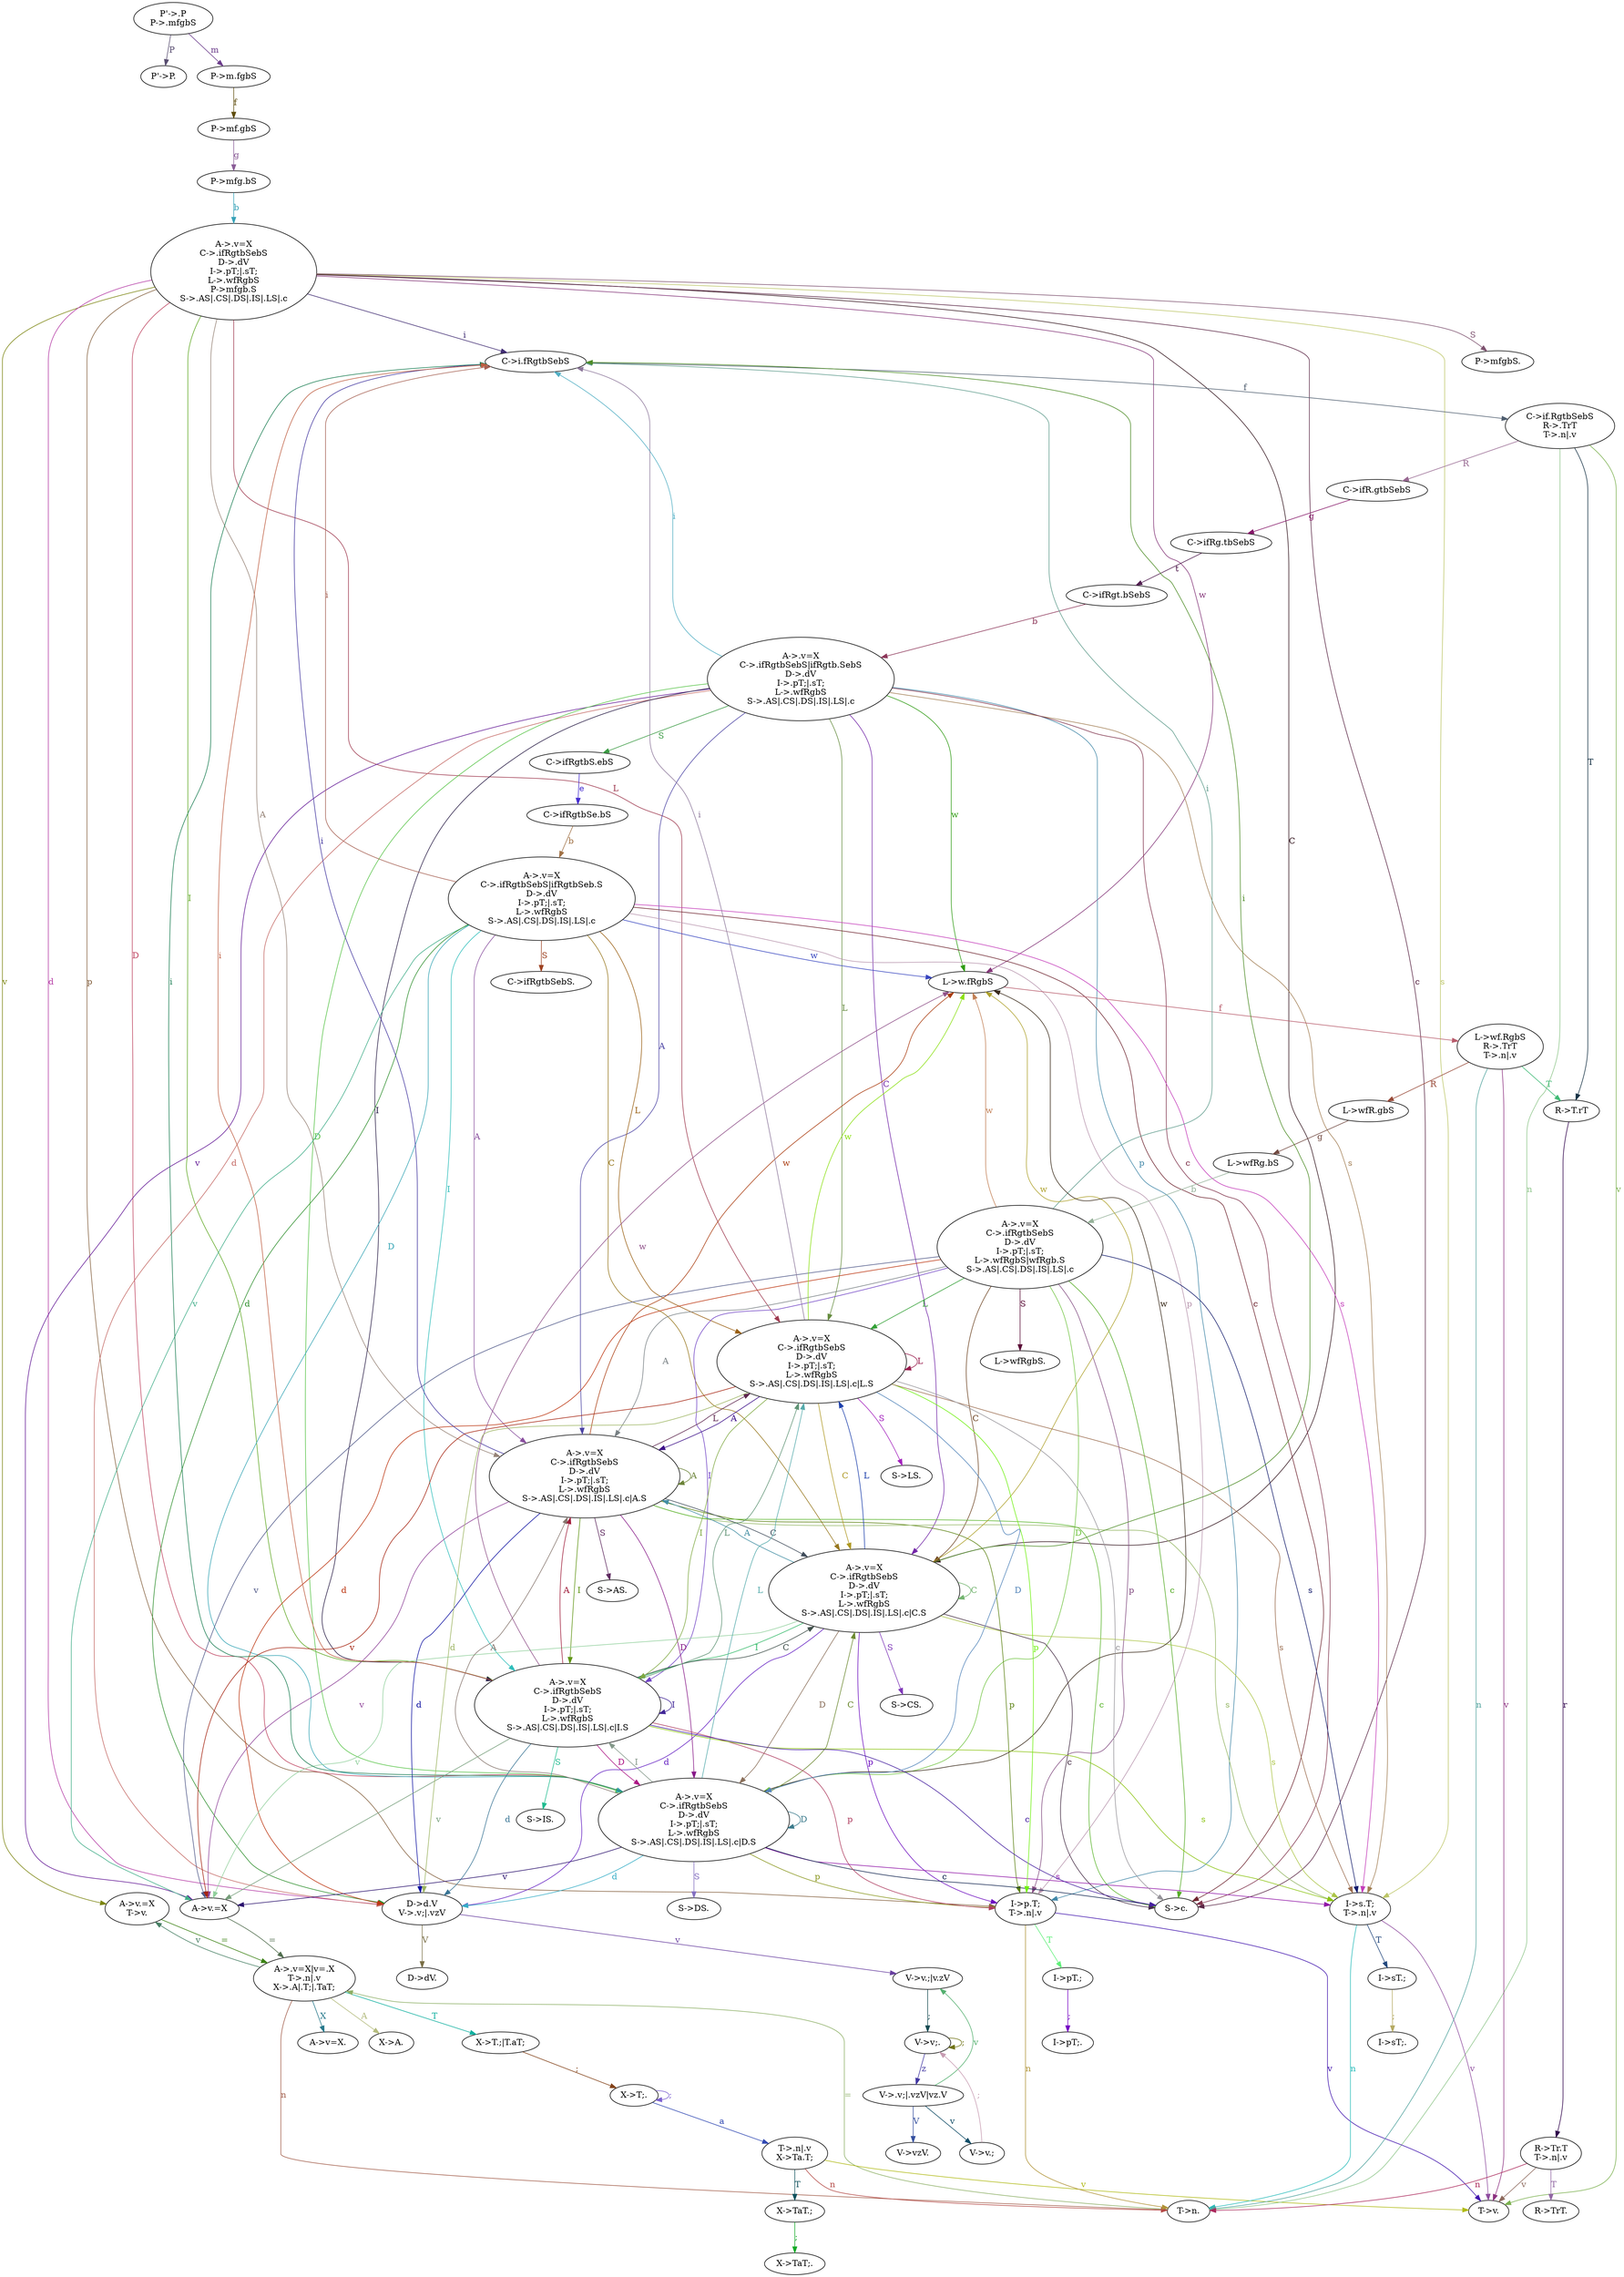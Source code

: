 digraph {
	I0 [label="P'->.P\nP->.mfgbS\n"];
	I1 [label="P'->P.\n"];
	I2 [label="P->m.fgbS\n"];
	I3 [label="P->mf.gbS\n"];
	I4 [label="P->mfg.bS\n"];
	I5 [label="A->.v=X\nC->.ifRgtbSebS\nD->.dV\nI->.pT;|.sT;\nL->.wfRgbS\nP->mfgb.S\nS->.AS|.CS|.DS|.IS|.LS|.c\n"];
	I6 [label="A->v.=X\nT->v.\n"];
	I7 [label="A->.v=X|v=.X\nT->.n|.v\nX->.A|.T;|.TaT;\n"];
	I8 [label="A->v=X.\n"];
	I9 [label="T->n.\n"];
	I10 [label="X->A.\n"];
	I11 [label="X->T.;|T.aT;\n"];
	I12 [label="X->T;.\n"];
	I13 [label="T->.n|.v\nX->Ta.T;\n"];
	I14 [label="T->v.\n"];
	I15 [label="X->TaT.;\n"];
	I16 [label="X->TaT;.\n"];
	I17 [label="C->i.fRgtbSebS\n"];
	I18 [label="C->if.RgtbSebS\nR->.TrT\nT->.n|.v\n"];
	I19 [label="C->ifR.gtbSebS\n"];
	I20 [label="C->ifRg.tbSebS\n"];
	I21 [label="C->ifRgt.bSebS\n"];
	I22 [label="A->.v=X\nC->.ifRgtbSebS|ifRgtb.SebS\nD->.dV\nI->.pT;|.sT;\nL->.wfRgbS\nS->.AS|.CS|.DS|.IS|.LS|.c\n"];
	I23 [label="A->v.=X\n"];
	I24 [label="C->ifRgtbS.ebS\n"];
	I25 [label="C->ifRgtbSe.bS\n"];
	I26 [label="A->.v=X\nC->.ifRgtbSebS|ifRgtbSeb.S\nD->.dV\nI->.pT;|.sT;\nL->.wfRgbS\nS->.AS|.CS|.DS|.IS|.LS|.c\n"];
	I27 [label="C->ifRgtbSebS.\n"];
	I28 [label="D->d.V\nV->.v;|.vzV\n"];
	I29 [label="D->dV.\n"];
	I30 [label="V->v.;|v.zV\n"];
	I31 [label="V->v;.\n"];
	I32 [label="V->.v;|.vzV|vz.V\n"];
	I33 [label="V->v.;\n"];
	I34 [label="V->vzV.\n"];
	I35 [label="I->p.T;\nT->.n|.v\n"];
	I36 [label="I->pT.;\n"];
	I37 [label="I->pT;.\n"];
	I38 [label="I->s.T;\nT->.n|.v\n"];
	I39 [label="I->sT.;\n"];
	I40 [label="I->sT;.\n"];
	I41 [label="L->w.fRgbS\n"];
	I42 [label="L->wf.RgbS\nR->.TrT\nT->.n|.v\n"];
	I43 [label="L->wfR.gbS\n"];
	I44 [label="L->wfRg.bS\n"];
	I45 [label="A->.v=X\nC->.ifRgtbSebS\nD->.dV\nI->.pT;|.sT;\nL->.wfRgbS|wfRgb.S\nS->.AS|.CS|.DS|.IS|.LS|.c\n"];
	I46 [label="L->wfRgbS.\n"];
	I47 [label="A->.v=X\nC->.ifRgtbSebS\nD->.dV\nI->.pT;|.sT;\nL->.wfRgbS\nS->.AS|.CS|.DS|.IS|.LS|.c|A.S\n"];
	I48 [label="A->.v=X\nC->.ifRgtbSebS\nD->.dV\nI->.pT;|.sT;\nL->.wfRgbS\nS->.AS|.CS|.DS|.IS|.LS|.c|C.S\n"];
	I49 [label="A->.v=X\nC->.ifRgtbSebS\nD->.dV\nI->.pT;|.sT;\nL->.wfRgbS\nS->.AS|.CS|.DS|.IS|.LS|.c|D.S\n"];
	I50 [label="A->.v=X\nC->.ifRgtbSebS\nD->.dV\nI->.pT;|.sT;\nL->.wfRgbS\nS->.AS|.CS|.DS|.IS|.LS|.c|I.S\n"];
	I51 [label="A->.v=X\nC->.ifRgtbSebS\nD->.dV\nI->.pT;|.sT;\nL->.wfRgbS\nS->.AS|.CS|.DS|.IS|.LS|.c|L.S\n"];
	I52 [label="S->c.\n"];
	I53 [label="S->LS.\n"];
	I54 [label="S->IS.\n"];
	I55 [label="S->DS.\n"];
	I56 [label="S->CS.\n"];
	I57 [label="S->AS.\n"];
	I58 [label="R->T.rT\n"];
	I59 [label="R->Tr.T\nT->.n|.v\n"];
	I60 [label="R->TrT.\n"];
	I61 [label="P->mfgbS.\n"];
	I0->I1 [label="P",color="#584d70",fontcolor="#584d70"];
	I0->I2 [label="m",color="#6c3d8c",fontcolor="#6c3d8c"];
	I2->I3 [label="f",color="#614f10",fontcolor="#614f10"];
	I3->I4 [label="g",color="#8b5e98",fontcolor="#8b5e98"];
	I4->I5 [label="b",color="#38a3b9",fontcolor="#38a3b9"];
	I5->I6 [label="v",color="#7c8511",fontcolor="#7c8511"];
	I5->I17 [label="i",color="#422e74",fontcolor="#422e74"];
	I5->I28 [label="d",color="#b43ba5",fontcolor="#b43ba5"];
	I5->I35 [label="p",color="#84603e",fontcolor="#84603e"];
	I5->I38 [label="s",color="#bdc668",fontcolor="#bdc668"];
	I5->I41 [label="w",color="#85377a",fontcolor="#85377a"];
	I5->I61 [label="S",color="#7f5471",fontcolor="#7f5471"];
	I5->I47 [label="A",color="#968377",fontcolor="#968377"];
	I5->I48 [label="C",color="#34161f",fontcolor="#34161f"];
	I5->I49 [label="D",color="#bf4561",fontcolor="#bf4561"];
	I5->I50 [label="I",color="#60a824",fontcolor="#60a824"];
	I5->I51 [label="L",color="#9f3a50",fontcolor="#9f3a50"];
	I5->I52 [label="c",color="#5b2746",fontcolor="#5b2746"];
	I6->I7 [label="=",color="#3c8214",fontcolor="#3c8214"];
	I7->I6 [label="v",color="#477f64",fontcolor="#477f64"];
	I7->I8 [label="X",color="#26788b",fontcolor="#26788b"];
	I7->I9 [label="n",color="#a25e4b",fontcolor="#a25e4b"];
	I7->I10 [label="A",color="#b4bb7e",fontcolor="#b4bb7e"];
	I7->I11 [label="T",color="#11b0a0",fontcolor="#11b0a0"];
	I9->I7 [label="=",color="#8daf66",fontcolor="#8daf66"];
	I11->I12 [label=";",color="#83431a",fontcolor="#83431a"];
	I12->I12 [label=";",color="#7c60d0",fontcolor="#7c60d0"];
	I12->I13 [label="a",color="#324ab3",fontcolor="#324ab3"];
	I13->I9 [label="n",color="#b44b47",fontcolor="#b44b47"];
	I13->I14 [label="v",color="#b0ba16",fontcolor="#b0ba16"];
	I13->I15 [label="T",color="#12535e",fontcolor="#12535e"];
	I15->I16 [label=";",color="#14aa28",fontcolor="#14aa28"];
	I17->I18 [label="f",color="#505f70",fontcolor="#505f70"];
	I18->I19 [label="R",color="#986992",fontcolor="#986992"];
	I18->I58 [label="T",color="#163245",fontcolor="#163245"];
	I18->I9 [label="n",color="#8fc68b",fontcolor="#8fc68b"];
	I18->I14 [label="v",color="#7cb150",fontcolor="#7cb150"];
	I19->I20 [label="g",color="#861869",fontcolor="#861869"];
	I20->I21 [label="t",color="#521f51",fontcolor="#521f51"];
	I21->I22 [label="b",color="#8e385b",fontcolor="#8e385b"];
	I22->I23 [label="v",color="#631996",fontcolor="#631996"];
	I22->I17 [label="i",color="#53afc4",fontcolor="#53afc4"];
	I22->I24 [label="S",color="#3b9b44",fontcolor="#3b9b44"];
	I22->I28 [label="d",color="#c46965",fontcolor="#c46965"];
	I22->I35 [label="p",color="#4489a9",fontcolor="#4489a9"];
	I22->I38 [label="s",color="#a38056",fontcolor="#a38056"];
	I22->I41 [label="w",color="#319c16",fontcolor="#319c16"];
	I22->I47 [label="A",color="#4e46a5",fontcolor="#4e46a5"];
	I22->I48 [label="C",color="#7327a8",fontcolor="#7327a8"];
	I22->I49 [label="D",color="#58c448",fontcolor="#58c448"];
	I22->I50 [label="I",color="#2a1e47",fontcolor="#2a1e47"];
	I22->I51 [label="L",color="#678d41",fontcolor="#678d41"];
	I22->I52 [label="c",color="#81354e",fontcolor="#81354e"];
	I23->I7 [label="=",color="#506d4e",fontcolor="#506d4e"];
	I24->I25 [label="e",color="#462dd0",fontcolor="#462dd0"];
	I25->I26 [label="b",color="#a17246",fontcolor="#a17246"];
	I26->I23 [label="v",color="#40ad88",fontcolor="#40ad88"];
	I26->I17 [label="i",color="#a66153",fontcolor="#a66153"];
	I26->I27 [label="S",color="#9e4323",fontcolor="#9e4323"];
	I26->I28 [label="d",color="#2e8f2d",fontcolor="#2e8f2d"];
	I26->I35 [label="p",color="#b896ae",fontcolor="#b896ae"];
	I26->I38 [label="s",color="#c43dba",fontcolor="#c43dba"];
	I26->I41 [label="w",color="#3846c0",fontcolor="#3846c0"];
	I26->I47 [label="A",color="#8a509f",fontcolor="#8a509f"];
	I26->I48 [label="C",color="#97771e",fontcolor="#97771e"];
	I26->I49 [label="D",color="#37a5b5",fontcolor="#37a5b5"];
	I26->I50 [label="I",color="#30bebb",fontcolor="#30bebb"];
	I26->I51 [label="L",color="#9a6014",fontcolor="#9a6014"];
	I26->I52 [label="c",color="#702732",fontcolor="#702732"];
	I28->I29 [label="V",color="#7a6f46",fontcolor="#7a6f46"];
	I28->I30 [label="v",color="#6940a0",fontcolor="#6940a0"];
	I30->I31 [label=";",color="#184c53",fontcolor="#184c53"];
	I31->I31 [label=";",color="#707317",fontcolor="#707317"];
	I31->I32 [label="z",color="#4237a2",fontcolor="#4237a2"];
	I32->I33 [label="v",color="#114d67",fontcolor="#114d67"];
	I32->I30 [label="v",color="#55b070",fontcolor="#55b070"];
	I32->I34 [label="V",color="#35509f",fontcolor="#35509f"];
	I33->I31 [label=";",color="#c79cb2",fontcolor="#c79cb2"];
	I35->I36 [label="T",color="#60f07a",fontcolor="#60f07a"];
	I35->I9 [label="n",color="#b09337",fontcolor="#b09337"];
	I35->I14 [label="v",color="#4215ae",fontcolor="#4215ae"];
	I36->I37 [label=";",color="#7500c4",fontcolor="#7500c4"];
	I38->I39 [label="T",color="#23487d",fontcolor="#23487d"];
	I38->I9 [label="n",color="#2bbcbb",fontcolor="#2bbcbb"];
	I38->I14 [label="v",color="#904fa0",fontcolor="#904fa0"];
	I39->I40 [label=";",color="#b5aa62",fontcolor="#b5aa62"];
	I41->I42 [label="f",color="#b85d6d",fontcolor="#b85d6d"];
	I42->I43 [label="R",color="#994b3a",fontcolor="#994b3a"];
	I42->I58 [label="T",color="#3fba75",fontcolor="#3fba75"];
	I42->I9 [label="n",color="#51a39e",fontcolor="#51a39e"];
	I42->I14 [label="v",color="#8e3382",fontcolor="#8e3382"];
	I43->I44 [label="g",color="#734c44",fontcolor="#734c44"];
	I44->I45 [label="b",color="#96b29a",fontcolor="#96b29a"];
	I45->I23 [label="v",color="#505989",fontcolor="#505989"];
	I45->I17 [label="i",color="#609c8d",fontcolor="#609c8d"];
	I45->I28 [label="d",color="#bc3510",fontcolor="#bc3510"];
	I45->I35 [label="p",color="#844e83",fontcolor="#844e83"];
	I45->I38 [label="s",color="#131c6c",fontcolor="#131c6c"];
	I45->I41 [label="w",color="#c28056",fontcolor="#c28056"];
	I45->I46 [label="S",color="#5c1039",fontcolor="#5c1039"];
	I45->I47 [label="A",color="#788084",fontcolor="#788084"];
	I45->I48 [label="C",color="#704726",fontcolor="#704726"];
	I45->I49 [label="D",color="#73c544",fontcolor="#73c544"];
	I45->I50 [label="I",color="#7144c5",fontcolor="#7144c5"];
	I45->I51 [label="L",color="#34a137",fontcolor="#34a137"];
	I45->I52 [label="c",color="#56ac27",fontcolor="#56ac27"];
	I47->I23 [label="v",color="#8f4399",fontcolor="#8f4399"];
	I47->I17 [label="i",color="#4337a0",fontcolor="#4337a0"];
	I47->I28 [label="d",color="#1013a2",fontcolor="#1013a2"];
	I47->I35 [label="p",color="#5c8213",fontcolor="#5c8213"];
	I47->I38 [label="s",color="#94b664",fontcolor="#94b664"];
	I47->I41 [label="w",color="#ab3f13",fontcolor="#ab3f13"];
	I47->I47 [label="A",color="#6d843a",fontcolor="#6d843a"];
	I47->I48 [label="C",color="#424e5c",fontcolor="#424e5c"];
	I47->I49 [label="D",color="#881b89",fontcolor="#881b89"];
	I47->I50 [label="I",color="#609515",fontcolor="#609515"];
	I47->I51 [label="L",color="#5f2850",fontcolor="#5f2850"];
	I47->I52 [label="c",color="#5cb62e",fontcolor="#5cb62e"];
	I47->I57 [label="S",color="#5f2a60",fontcolor="#5f2a60"];
	I48->I23 [label="v",color="#92d09d",fontcolor="#92d09d"];
	I48->I17 [label="i",color="#4d8c26",fontcolor="#4d8c26"];
	I48->I28 [label="d",color="#6623c3",fontcolor="#6623c3"];
	I48->I35 [label="p",color="#6e10c0",fontcolor="#6e10c0"];
	I48->I38 [label="s",color="#acc548",fontcolor="#acc548"];
	I48->I41 [label="w",color="#afa22e",fontcolor="#afa22e"];
	I48->I47 [label="A",color="#448fa4",fontcolor="#448fa4"];
	I48->I48 [label="C",color="#74b470",fontcolor="#74b470"];
	I48->I49 [label="D",color="#8b705b",fontcolor="#8b705b"];
	I48->I50 [label="I",color="#38bb6c",fontcolor="#38bb6c"];
	I48->I51 [label="L",color="#1d40ac",fontcolor="#1d40ac"];
	I48->I52 [label="c",color="#462e46",fontcolor="#462e46"];
	I48->I56 [label="S",color="#8039b9",fontcolor="#8039b9"];
	I49->I23 [label="v",color="#2b126e",fontcolor="#2b126e"];
	I49->I17 [label="i",color="#1b7e53",fontcolor="#1b7e53"];
	I49->I28 [label="d",color="#36adc6",fontcolor="#36adc6"];
	I49->I35 [label="p",color="#8a971f",fontcolor="#8a971f"];
	I49->I38 [label="s",color="#9016a7",fontcolor="#9016a7"];
	I49->I41 [label="w",color="#3b2c1c",fontcolor="#3b2c1c"];
	I49->I47 [label="A",color="#87766e",fontcolor="#87766e"];
	I49->I48 [label="C",color="#6c8931",fontcolor="#6c8931"];
	I49->I49 [label="D",color="#3e7c8d",fontcolor="#3e7c8d"];
	I49->I50 [label="I",color="#85998b",fontcolor="#85998b"];
	I49->I51 [label="L",color="#56abac",fontcolor="#56abac"];
	I49->I52 [label="c",color="#122550",fontcolor="#122550"];
	I49->I55 [label="S",color="#8470c0",fontcolor="#8470c0"];
	I50->I23 [label="v",color="#769e7b",fontcolor="#769e7b"];
	I50->I17 [label="i",color="#bf5f43",fontcolor="#bf5f43"];
	I50->I28 [label="d",color="#3a7595",fontcolor="#3a7595"];
	I50->I35 [label="p",color="#af3e61",fontcolor="#af3e61"];
	I50->I38 [label="s",color="#8bc412",fontcolor="#8bc412"];
	I50->I41 [label="w",color="#90528a",fontcolor="#90528a"];
	I50->I47 [label="A",color="#a01e3b",fontcolor="#a01e3b"];
	I50->I48 [label="C",color="#40504b",fontcolor="#40504b"];
	I50->I49 [label="D",color="#ad1886",fontcolor="#ad1886"];
	I50->I50 [label="I",color="#412697",fontcolor="#412697"];
	I50->I51 [label="L",color="#609476",fontcolor="#609476"];
	I50->I52 [label="c",color="#4620a0",fontcolor="#4620a0"];
	I50->I54 [label="S",color="#22bc90",fontcolor="#22bc90"];
	I51->I23 [label="v",color="#a52411",fontcolor="#a52411"];
	I51->I17 [label="i",color="#8e799c",fontcolor="#8e799c"];
	I51->I28 [label="d",color="#9cb461",fontcolor="#9cb461"];
	I51->I35 [label="p",color="#6ff010",fontcolor="#6ff010"];
	I51->I38 [label="s",color="#9b6d50",fontcolor="#9b6d50"];
	I51->I41 [label="w",color="#8ce015",fontcolor="#8ce015"];
	I51->I47 [label="A",color="#3d1089",fontcolor="#3d1089"];
	I51->I48 [label="C",color="#af9925",fontcolor="#af9925"];
	I51->I49 [label="D",color="#5385ba",fontcolor="#5385ba"];
	I51->I50 [label="I",color="#80a943",fontcolor="#80a943"];
	I51->I51 [label="L",color="#9a1f4f",fontcolor="#9a1f4f"];
	I51->I52 [label="c",color="#96949a",fontcolor="#96949a"];
	I51->I53 [label="S",color="#a424be",fontcolor="#a424be"];
	I58->I59 [label="r",color="#2e004a",fontcolor="#2e004a"];
	I59->I60 [label="T",color="#9269a4",fontcolor="#9269a4"];
	I59->I9 [label="n",color="#ab295c",fontcolor="#ab295c"];
	I59->I14 [label="v",color="#8e6b5f",fontcolor="#8e6b5f"];
}
